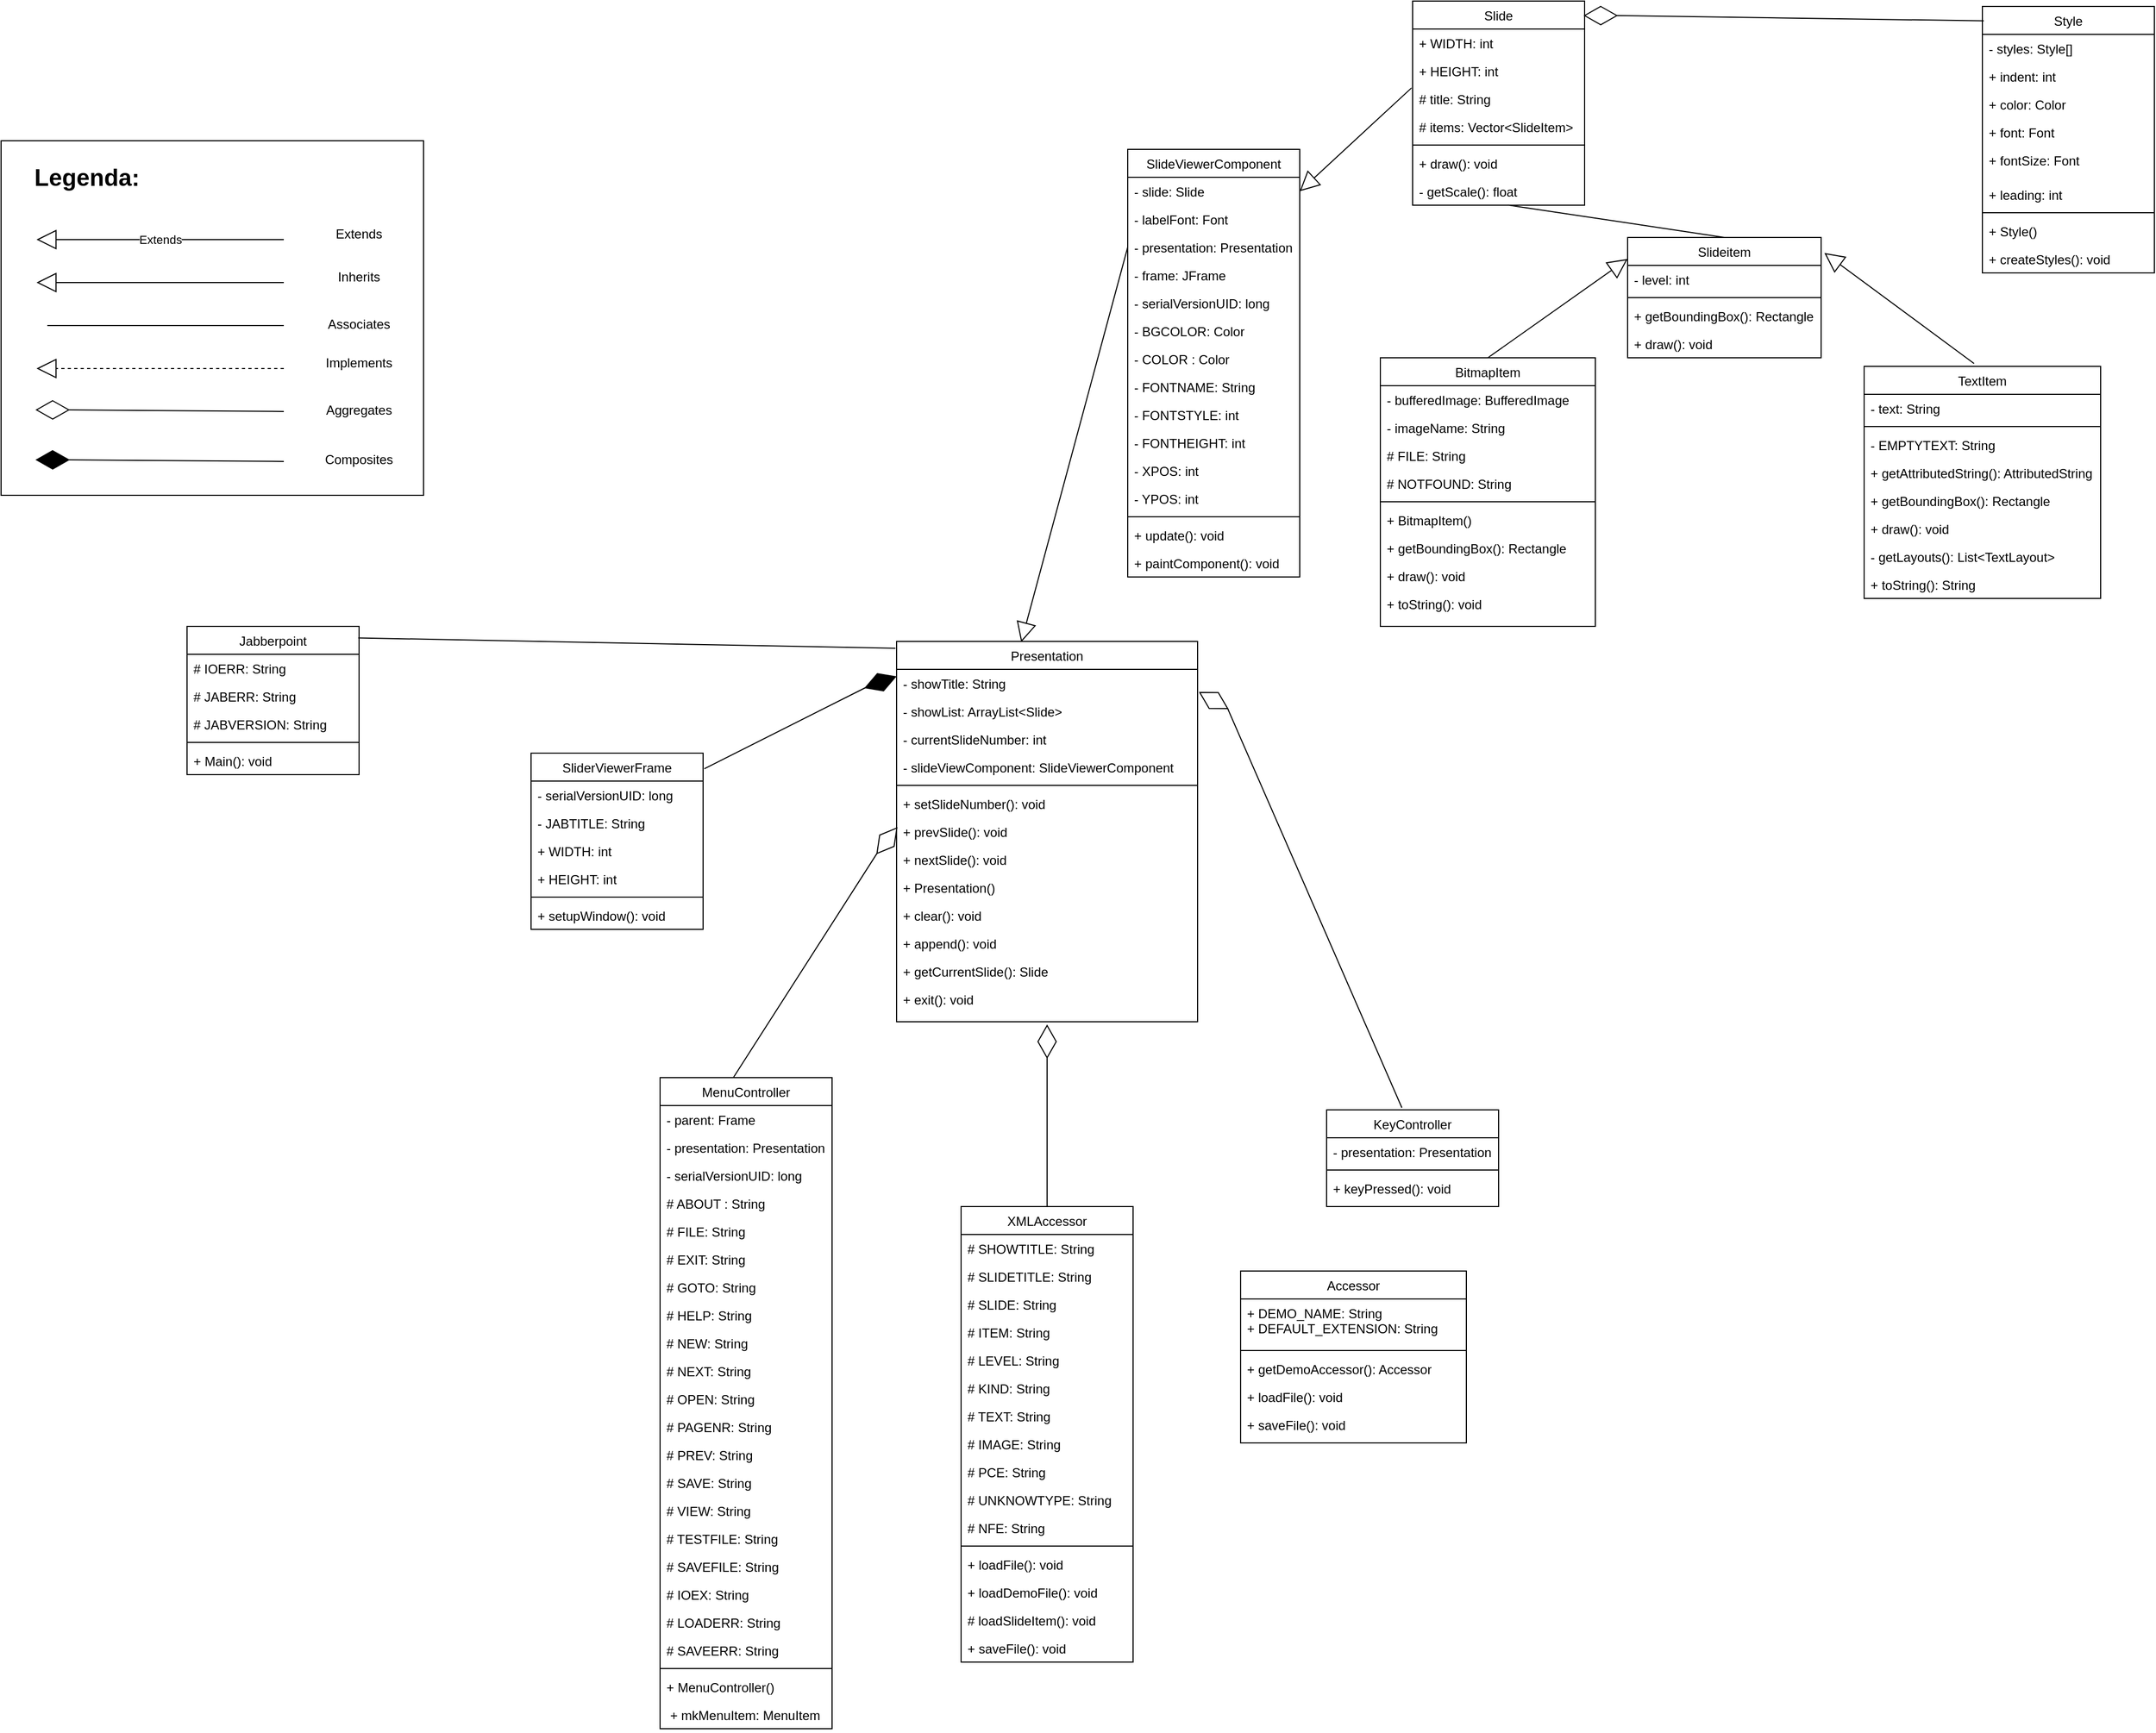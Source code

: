 <mxfile version="20.8.5" type="device"><diagram id="C5RBs43oDa-KdzZeNtuy" name="Page-1"><mxGraphModel dx="3103" dy="2113" grid="1" gridSize="10" guides="1" tooltips="1" connect="1" arrows="1" fold="1" page="1" pageScale="1" pageWidth="827" pageHeight="1169" math="0" shadow="0"><root><mxCell id="WIyWlLk6GJQsqaUBKTNV-0"/><mxCell id="WIyWlLk6GJQsqaUBKTNV-1" parent="WIyWlLk6GJQsqaUBKTNV-0"/><mxCell id="FnVZwy4lAgp5Y5Fxt0V_-116" value="" style="rounded=0;whiteSpace=wrap;html=1;fontSize=22;fillColor=none;" parent="WIyWlLk6GJQsqaUBKTNV-1" vertex="1"><mxGeometry x="827" y="410" width="393" height="330" as="geometry"/></mxCell><mxCell id="pKOIOYd7y8SRvB6VKlsX-0" value="Jabberpoint" style="swimlane;fontStyle=0;align=center;verticalAlign=top;childLayout=stackLayout;horizontal=1;startSize=26;horizontalStack=0;resizeParent=1;resizeLast=0;collapsible=1;marginBottom=0;rounded=0;shadow=0;strokeWidth=1;" parent="WIyWlLk6GJQsqaUBKTNV-1" vertex="1"><mxGeometry x="1000" y="862" width="160" height="138" as="geometry"><mxRectangle x="550" y="140" width="160" height="26" as="alternateBounds"/></mxGeometry></mxCell><mxCell id="pKOIOYd7y8SRvB6VKlsX-1" value="# IOERR: String" style="text;align=left;verticalAlign=top;spacingLeft=4;spacingRight=4;overflow=hidden;rotatable=0;points=[[0,0.5],[1,0.5]];portConstraint=eastwest;" parent="pKOIOYd7y8SRvB6VKlsX-0" vertex="1"><mxGeometry y="26" width="160" height="26" as="geometry"/></mxCell><mxCell id="pKOIOYd7y8SRvB6VKlsX-86" value="# JABERR: String" style="text;align=left;verticalAlign=top;spacingLeft=4;spacingRight=4;overflow=hidden;rotatable=0;points=[[0,0.5],[1,0.5]];portConstraint=eastwest;" parent="pKOIOYd7y8SRvB6VKlsX-0" vertex="1"><mxGeometry y="52" width="160" height="26" as="geometry"/></mxCell><mxCell id="pKOIOYd7y8SRvB6VKlsX-87" value="# JABVERSION: String" style="text;align=left;verticalAlign=top;spacingLeft=4;spacingRight=4;overflow=hidden;rotatable=0;points=[[0,0.5],[1,0.5]];portConstraint=eastwest;" parent="pKOIOYd7y8SRvB6VKlsX-0" vertex="1"><mxGeometry y="78" width="160" height="26" as="geometry"/></mxCell><mxCell id="pKOIOYd7y8SRvB6VKlsX-6" value="" style="line;html=1;strokeWidth=1;align=left;verticalAlign=middle;spacingTop=-1;spacingLeft=3;spacingRight=3;rotatable=0;labelPosition=right;points=[];portConstraint=eastwest;" parent="pKOIOYd7y8SRvB6VKlsX-0" vertex="1"><mxGeometry y="104" width="160" height="8" as="geometry"/></mxCell><mxCell id="pKOIOYd7y8SRvB6VKlsX-7" value="+ Main(): void" style="text;align=left;verticalAlign=top;spacingLeft=4;spacingRight=4;overflow=hidden;rotatable=0;points=[[0,0.5],[1,0.5]];portConstraint=eastwest;" parent="pKOIOYd7y8SRvB6VKlsX-0" vertex="1"><mxGeometry y="112" width="160" height="26" as="geometry"/></mxCell><mxCell id="pKOIOYd7y8SRvB6VKlsX-17" value="Slide" style="swimlane;fontStyle=0;align=center;verticalAlign=top;childLayout=stackLayout;horizontal=1;startSize=26;horizontalStack=0;resizeParent=1;resizeLast=0;collapsible=1;marginBottom=0;rounded=0;shadow=0;strokeWidth=1;" parent="WIyWlLk6GJQsqaUBKTNV-1" vertex="1"><mxGeometry x="2140" y="280" width="160" height="190" as="geometry"><mxRectangle x="550" y="140" width="160" height="26" as="alternateBounds"/></mxGeometry></mxCell><mxCell id="pKOIOYd7y8SRvB6VKlsX-18" value="+ WIDTH: int" style="text;align=left;verticalAlign=top;spacingLeft=4;spacingRight=4;overflow=hidden;rotatable=0;points=[[0,0.5],[1,0.5]];portConstraint=eastwest;" parent="pKOIOYd7y8SRvB6VKlsX-17" vertex="1"><mxGeometry y="26" width="160" height="26" as="geometry"/></mxCell><mxCell id="FnVZwy4lAgp5Y5Fxt0V_-11" value="+ HEIGHT: int" style="text;align=left;verticalAlign=top;spacingLeft=4;spacingRight=4;overflow=hidden;rotatable=0;points=[[0,0.5],[1,0.5]];portConstraint=eastwest;" parent="pKOIOYd7y8SRvB6VKlsX-17" vertex="1"><mxGeometry y="52" width="160" height="26" as="geometry"/></mxCell><mxCell id="FnVZwy4lAgp5Y5Fxt0V_-12" value="# title: String" style="text;align=left;verticalAlign=top;spacingLeft=4;spacingRight=4;overflow=hidden;rotatable=0;points=[[0,0.5],[1,0.5]];portConstraint=eastwest;" parent="pKOIOYd7y8SRvB6VKlsX-17" vertex="1"><mxGeometry y="78" width="160" height="26" as="geometry"/></mxCell><mxCell id="FnVZwy4lAgp5Y5Fxt0V_-13" value="# items: Vector&lt;SlideItem&gt;" style="text;align=left;verticalAlign=top;spacingLeft=4;spacingRight=4;overflow=hidden;rotatable=0;points=[[0,0.5],[1,0.5]];portConstraint=eastwest;" parent="pKOIOYd7y8SRvB6VKlsX-17" vertex="1"><mxGeometry y="104" width="160" height="26" as="geometry"/></mxCell><mxCell id="pKOIOYd7y8SRvB6VKlsX-19" value="" style="line;html=1;strokeWidth=1;align=left;verticalAlign=middle;spacingTop=-1;spacingLeft=3;spacingRight=3;rotatable=0;labelPosition=right;points=[];portConstraint=eastwest;" parent="pKOIOYd7y8SRvB6VKlsX-17" vertex="1"><mxGeometry y="130" width="160" height="8" as="geometry"/></mxCell><mxCell id="pKOIOYd7y8SRvB6VKlsX-20" value="+ draw(): void" style="text;align=left;verticalAlign=top;spacingLeft=4;spacingRight=4;overflow=hidden;rotatable=0;points=[[0,0.5],[1,0.5]];portConstraint=eastwest;" parent="pKOIOYd7y8SRvB6VKlsX-17" vertex="1"><mxGeometry y="138" width="160" height="26" as="geometry"/></mxCell><mxCell id="FnVZwy4lAgp5Y5Fxt0V_-14" value="- getScale(): float" style="text;align=left;verticalAlign=top;spacingLeft=4;spacingRight=4;overflow=hidden;rotatable=0;points=[[0,0.5],[1,0.5]];portConstraint=eastwest;" parent="pKOIOYd7y8SRvB6VKlsX-17" vertex="1"><mxGeometry y="164" width="160" height="26" as="geometry"/></mxCell><mxCell id="pKOIOYd7y8SRvB6VKlsX-21" value="Slideitem" style="swimlane;fontStyle=0;align=center;verticalAlign=top;childLayout=stackLayout;horizontal=1;startSize=26;horizontalStack=0;resizeParent=1;resizeLast=0;collapsible=1;marginBottom=0;rounded=0;shadow=0;strokeWidth=1;" parent="WIyWlLk6GJQsqaUBKTNV-1" vertex="1"><mxGeometry x="2340" y="500" width="180" height="112" as="geometry"><mxRectangle x="550" y="140" width="160" height="26" as="alternateBounds"/></mxGeometry></mxCell><mxCell id="pKOIOYd7y8SRvB6VKlsX-22" value="- level: int" style="text;align=left;verticalAlign=top;spacingLeft=4;spacingRight=4;overflow=hidden;rotatable=0;points=[[0,0.5],[1,0.5]];portConstraint=eastwest;" parent="pKOIOYd7y8SRvB6VKlsX-21" vertex="1"><mxGeometry y="26" width="180" height="26" as="geometry"/></mxCell><mxCell id="pKOIOYd7y8SRvB6VKlsX-23" value="" style="line;html=1;strokeWidth=1;align=left;verticalAlign=middle;spacingTop=-1;spacingLeft=3;spacingRight=3;rotatable=0;labelPosition=right;points=[];portConstraint=eastwest;" parent="pKOIOYd7y8SRvB6VKlsX-21" vertex="1"><mxGeometry y="52" width="180" height="8" as="geometry"/></mxCell><mxCell id="pKOIOYd7y8SRvB6VKlsX-24" value="+ getBoundingBox(): Rectangle" style="text;align=left;verticalAlign=top;spacingLeft=4;spacingRight=4;overflow=hidden;rotatable=0;points=[[0,0.5],[1,0.5]];portConstraint=eastwest;" parent="pKOIOYd7y8SRvB6VKlsX-21" vertex="1"><mxGeometry y="60" width="180" height="26" as="geometry"/></mxCell><mxCell id="FnVZwy4lAgp5Y5Fxt0V_-16" value="+ draw(): void" style="text;align=left;verticalAlign=top;spacingLeft=4;spacingRight=4;overflow=hidden;rotatable=0;points=[[0,0.5],[1,0.5]];portConstraint=eastwest;" parent="pKOIOYd7y8SRvB6VKlsX-21" vertex="1"><mxGeometry y="86" width="180" height="26" as="geometry"/></mxCell><mxCell id="pKOIOYd7y8SRvB6VKlsX-25" value="Style" style="swimlane;fontStyle=0;align=center;verticalAlign=top;childLayout=stackLayout;horizontal=1;startSize=26;horizontalStack=0;resizeParent=1;resizeLast=0;collapsible=1;marginBottom=0;rounded=0;shadow=0;strokeWidth=1;" parent="WIyWlLk6GJQsqaUBKTNV-1" vertex="1"><mxGeometry x="2670" y="285" width="160" height="248" as="geometry"><mxRectangle x="550" y="140" width="160" height="26" as="alternateBounds"/></mxGeometry></mxCell><mxCell id="FnVZwy4lAgp5Y5Fxt0V_-37" value="- styles: Style[]" style="text;align=left;verticalAlign=top;spacingLeft=4;spacingRight=4;overflow=hidden;rotatable=0;points=[[0,0.5],[1,0.5]];portConstraint=eastwest;" parent="pKOIOYd7y8SRvB6VKlsX-25" vertex="1"><mxGeometry y="26" width="160" height="26" as="geometry"/></mxCell><mxCell id="pKOIOYd7y8SRvB6VKlsX-26" value="+ indent: int" style="text;align=left;verticalAlign=top;spacingLeft=4;spacingRight=4;overflow=hidden;rotatable=0;points=[[0,0.5],[1,0.5]];portConstraint=eastwest;" parent="pKOIOYd7y8SRvB6VKlsX-25" vertex="1"><mxGeometry y="52" width="160" height="26" as="geometry"/></mxCell><mxCell id="FnVZwy4lAgp5Y5Fxt0V_-38" value="+ color: Color" style="text;align=left;verticalAlign=top;spacingLeft=4;spacingRight=4;overflow=hidden;rotatable=0;points=[[0,0.5],[1,0.5]];portConstraint=eastwest;" parent="pKOIOYd7y8SRvB6VKlsX-25" vertex="1"><mxGeometry y="78" width="160" height="26" as="geometry"/></mxCell><mxCell id="FnVZwy4lAgp5Y5Fxt0V_-39" value="+ font: Font" style="text;align=left;verticalAlign=top;spacingLeft=4;spacingRight=4;overflow=hidden;rotatable=0;points=[[0,0.5],[1,0.5]];portConstraint=eastwest;" parent="pKOIOYd7y8SRvB6VKlsX-25" vertex="1"><mxGeometry y="104" width="160" height="26" as="geometry"/></mxCell><mxCell id="FnVZwy4lAgp5Y5Fxt0V_-40" value="+ fontSize: Font" style="text;align=left;verticalAlign=top;spacingLeft=4;spacingRight=4;overflow=hidden;rotatable=0;points=[[0,0.5],[1,0.5]];portConstraint=eastwest;" parent="pKOIOYd7y8SRvB6VKlsX-25" vertex="1"><mxGeometry y="130" width="160" height="32" as="geometry"/></mxCell><mxCell id="FnVZwy4lAgp5Y5Fxt0V_-41" value="+ leading: int" style="text;align=left;verticalAlign=top;spacingLeft=4;spacingRight=4;overflow=hidden;rotatable=0;points=[[0,0.5],[1,0.5]];portConstraint=eastwest;" parent="pKOIOYd7y8SRvB6VKlsX-25" vertex="1"><mxGeometry y="162" width="160" height="26" as="geometry"/></mxCell><mxCell id="pKOIOYd7y8SRvB6VKlsX-27" value="" style="line;html=1;strokeWidth=1;align=left;verticalAlign=middle;spacingTop=-1;spacingLeft=3;spacingRight=3;rotatable=0;labelPosition=right;points=[];portConstraint=eastwest;" parent="pKOIOYd7y8SRvB6VKlsX-25" vertex="1"><mxGeometry y="188" width="160" height="8" as="geometry"/></mxCell><mxCell id="FnVZwy4lAgp5Y5Fxt0V_-43" value="+ Style()" style="text;align=left;verticalAlign=top;spacingLeft=4;spacingRight=4;overflow=hidden;rotatable=0;points=[[0,0.5],[1,0.5]];portConstraint=eastwest;" parent="pKOIOYd7y8SRvB6VKlsX-25" vertex="1"><mxGeometry y="196" width="160" height="26" as="geometry"/></mxCell><mxCell id="FnVZwy4lAgp5Y5Fxt0V_-42" value="+ createStyles(): void" style="text;align=left;verticalAlign=top;spacingLeft=4;spacingRight=4;overflow=hidden;rotatable=0;points=[[0,0.5],[1,0.5]];portConstraint=eastwest;" parent="pKOIOYd7y8SRvB6VKlsX-25" vertex="1"><mxGeometry y="222" width="160" height="26" as="geometry"/></mxCell><mxCell id="pKOIOYd7y8SRvB6VKlsX-29" value="TextItem" style="swimlane;fontStyle=0;align=center;verticalAlign=top;childLayout=stackLayout;horizontal=1;startSize=26;horizontalStack=0;resizeParent=1;resizeLast=0;collapsible=1;marginBottom=0;rounded=0;shadow=0;strokeWidth=1;" parent="WIyWlLk6GJQsqaUBKTNV-1" vertex="1"><mxGeometry x="2560" y="620" width="220" height="216" as="geometry"><mxRectangle x="550" y="140" width="160" height="26" as="alternateBounds"/></mxGeometry></mxCell><mxCell id="pKOIOYd7y8SRvB6VKlsX-30" value="- text: String" style="text;align=left;verticalAlign=top;spacingLeft=4;spacingRight=4;overflow=hidden;rotatable=0;points=[[0,0.5],[1,0.5]];portConstraint=eastwest;" parent="pKOIOYd7y8SRvB6VKlsX-29" vertex="1"><mxGeometry y="26" width="220" height="26" as="geometry"/></mxCell><mxCell id="pKOIOYd7y8SRvB6VKlsX-31" value="" style="line;html=1;strokeWidth=1;align=left;verticalAlign=middle;spacingTop=-1;spacingLeft=3;spacingRight=3;rotatable=0;labelPosition=right;points=[];portConstraint=eastwest;" parent="pKOIOYd7y8SRvB6VKlsX-29" vertex="1"><mxGeometry y="52" width="220" height="8" as="geometry"/></mxCell><mxCell id="pKOIOYd7y8SRvB6VKlsX-32" value="- EMPTYTEXT: String" style="text;align=left;verticalAlign=top;spacingLeft=4;spacingRight=4;overflow=hidden;rotatable=0;points=[[0,0.5],[1,0.5]];portConstraint=eastwest;" parent="pKOIOYd7y8SRvB6VKlsX-29" vertex="1"><mxGeometry y="60" width="220" height="26" as="geometry"/></mxCell><mxCell id="FnVZwy4lAgp5Y5Fxt0V_-45" value="+ getAttributedString(): AttributedString" style="text;align=left;verticalAlign=top;spacingLeft=4;spacingRight=4;overflow=hidden;rotatable=0;points=[[0,0.5],[1,0.5]];portConstraint=eastwest;" parent="pKOIOYd7y8SRvB6VKlsX-29" vertex="1"><mxGeometry y="86" width="220" height="26" as="geometry"/></mxCell><mxCell id="FnVZwy4lAgp5Y5Fxt0V_-46" value="+ getBoundingBox(): Rectangle" style="text;align=left;verticalAlign=top;spacingLeft=4;spacingRight=4;overflow=hidden;rotatable=0;points=[[0,0.5],[1,0.5]];portConstraint=eastwest;" parent="pKOIOYd7y8SRvB6VKlsX-29" vertex="1"><mxGeometry y="112" width="220" height="26" as="geometry"/></mxCell><mxCell id="FnVZwy4lAgp5Y5Fxt0V_-47" value="+ draw(): void" style="text;align=left;verticalAlign=top;spacingLeft=4;spacingRight=4;overflow=hidden;rotatable=0;points=[[0,0.5],[1,0.5]];portConstraint=eastwest;" parent="pKOIOYd7y8SRvB6VKlsX-29" vertex="1"><mxGeometry y="138" width="220" height="26" as="geometry"/></mxCell><mxCell id="FnVZwy4lAgp5Y5Fxt0V_-49" value="- getLayouts(): List&lt;TextLayout&gt;" style="text;align=left;verticalAlign=top;spacingLeft=4;spacingRight=4;overflow=hidden;rotatable=0;points=[[0,0.5],[1,0.5]];portConstraint=eastwest;" parent="pKOIOYd7y8SRvB6VKlsX-29" vertex="1"><mxGeometry y="164" width="220" height="26" as="geometry"/></mxCell><mxCell id="FnVZwy4lAgp5Y5Fxt0V_-50" value="+ toString(): String" style="text;align=left;verticalAlign=top;spacingLeft=4;spacingRight=4;overflow=hidden;rotatable=0;points=[[0,0.5],[1,0.5]];portConstraint=eastwest;" parent="pKOIOYd7y8SRvB6VKlsX-29" vertex="1"><mxGeometry y="190" width="220" height="26" as="geometry"/></mxCell><mxCell id="pKOIOYd7y8SRvB6VKlsX-33" value="BitmapItem" style="swimlane;fontStyle=0;align=center;verticalAlign=top;childLayout=stackLayout;horizontal=1;startSize=26;horizontalStack=0;resizeParent=1;resizeLast=0;collapsible=1;marginBottom=0;rounded=0;shadow=0;strokeWidth=1;" parent="WIyWlLk6GJQsqaUBKTNV-1" vertex="1"><mxGeometry x="2110" y="612" width="200" height="250" as="geometry"><mxRectangle x="550" y="140" width="160" height="26" as="alternateBounds"/></mxGeometry></mxCell><mxCell id="pKOIOYd7y8SRvB6VKlsX-34" value="- bufferedImage: BufferedImage" style="text;align=left;verticalAlign=top;spacingLeft=4;spacingRight=4;overflow=hidden;rotatable=0;points=[[0,0.5],[1,0.5]];portConstraint=eastwest;" parent="pKOIOYd7y8SRvB6VKlsX-33" vertex="1"><mxGeometry y="26" width="200" height="26" as="geometry"/></mxCell><mxCell id="pKOIOYd7y8SRvB6VKlsX-78" value="- imageName: String" style="text;align=left;verticalAlign=top;spacingLeft=4;spacingRight=4;overflow=hidden;rotatable=0;points=[[0,0.5],[1,0.5]];portConstraint=eastwest;" parent="pKOIOYd7y8SRvB6VKlsX-33" vertex="1"><mxGeometry y="52" width="200" height="26" as="geometry"/></mxCell><mxCell id="pKOIOYd7y8SRvB6VKlsX-80" value="# FILE: String" style="text;align=left;verticalAlign=top;spacingLeft=4;spacingRight=4;overflow=hidden;rotatable=0;points=[[0,0.5],[1,0.5]];portConstraint=eastwest;" parent="pKOIOYd7y8SRvB6VKlsX-33" vertex="1"><mxGeometry y="78" width="200" height="26" as="geometry"/></mxCell><mxCell id="pKOIOYd7y8SRvB6VKlsX-81" value="# NOTFOUND: String" style="text;align=left;verticalAlign=top;spacingLeft=4;spacingRight=4;overflow=hidden;rotatable=0;points=[[0,0.5],[1,0.5]];portConstraint=eastwest;" parent="pKOIOYd7y8SRvB6VKlsX-33" vertex="1"><mxGeometry y="104" width="200" height="26" as="geometry"/></mxCell><mxCell id="pKOIOYd7y8SRvB6VKlsX-35" value="" style="line;html=1;strokeWidth=1;align=left;verticalAlign=middle;spacingTop=-1;spacingLeft=3;spacingRight=3;rotatable=0;labelPosition=right;points=[];portConstraint=eastwest;" parent="pKOIOYd7y8SRvB6VKlsX-33" vertex="1"><mxGeometry y="130" width="200" height="8" as="geometry"/></mxCell><mxCell id="pKOIOYd7y8SRvB6VKlsX-79" value="+ BitmapItem()" style="text;align=left;verticalAlign=top;spacingLeft=4;spacingRight=4;overflow=hidden;rotatable=0;points=[[0,0.5],[1,0.5]];portConstraint=eastwest;" parent="pKOIOYd7y8SRvB6VKlsX-33" vertex="1"><mxGeometry y="138" width="200" height="26" as="geometry"/></mxCell><mxCell id="pKOIOYd7y8SRvB6VKlsX-82" value="+ getBoundingBox(): Rectangle" style="text;align=left;verticalAlign=top;spacingLeft=4;spacingRight=4;overflow=hidden;rotatable=0;points=[[0,0.5],[1,0.5]];portConstraint=eastwest;" parent="pKOIOYd7y8SRvB6VKlsX-33" vertex="1"><mxGeometry y="164" width="200" height="26" as="geometry"/></mxCell><mxCell id="pKOIOYd7y8SRvB6VKlsX-83" value="+ draw(): void" style="text;align=left;verticalAlign=top;spacingLeft=4;spacingRight=4;overflow=hidden;rotatable=0;points=[[0,0.5],[1,0.5]];portConstraint=eastwest;" parent="pKOIOYd7y8SRvB6VKlsX-33" vertex="1"><mxGeometry y="190" width="200" height="26" as="geometry"/></mxCell><mxCell id="pKOIOYd7y8SRvB6VKlsX-84" value="+ toString(): void" style="text;align=left;verticalAlign=top;spacingLeft=4;spacingRight=4;overflow=hidden;rotatable=0;points=[[0,0.5],[1,0.5]];portConstraint=eastwest;" parent="pKOIOYd7y8SRvB6VKlsX-33" vertex="1"><mxGeometry y="216" width="200" height="26" as="geometry"/></mxCell><mxCell id="pKOIOYd7y8SRvB6VKlsX-38" value="Accessor" style="swimlane;fontStyle=0;align=center;verticalAlign=top;childLayout=stackLayout;horizontal=1;startSize=26;horizontalStack=0;resizeParent=1;resizeLast=0;collapsible=1;marginBottom=0;rounded=0;shadow=0;strokeWidth=1;" parent="WIyWlLk6GJQsqaUBKTNV-1" vertex="1"><mxGeometry x="1980" y="1462" width="210" height="160" as="geometry"><mxRectangle x="550" y="140" width="160" height="26" as="alternateBounds"/></mxGeometry></mxCell><mxCell id="pKOIOYd7y8SRvB6VKlsX-39" value="+ DEMO_NAME: String&#10;+ DEFAULT_EXTENSION: String" style="text;align=left;verticalAlign=top;spacingLeft=4;spacingRight=4;overflow=hidden;rotatable=0;points=[[0,0.5],[1,0.5]];portConstraint=eastwest;" parent="pKOIOYd7y8SRvB6VKlsX-38" vertex="1"><mxGeometry y="26" width="210" height="44" as="geometry"/></mxCell><mxCell id="pKOIOYd7y8SRvB6VKlsX-40" value="" style="line;html=1;strokeWidth=1;align=left;verticalAlign=middle;spacingTop=-1;spacingLeft=3;spacingRight=3;rotatable=0;labelPosition=right;points=[];portConstraint=eastwest;" parent="pKOIOYd7y8SRvB6VKlsX-38" vertex="1"><mxGeometry y="70" width="210" height="8" as="geometry"/></mxCell><mxCell id="pKOIOYd7y8SRvB6VKlsX-41" value="+ getDemoAccessor(): Accessor" style="text;align=left;verticalAlign=top;spacingLeft=4;spacingRight=4;overflow=hidden;rotatable=0;points=[[0,0.5],[1,0.5]];portConstraint=eastwest;" parent="pKOIOYd7y8SRvB6VKlsX-38" vertex="1"><mxGeometry y="78" width="210" height="26" as="geometry"/></mxCell><mxCell id="pKOIOYd7y8SRvB6VKlsX-75" value="+ loadFile(): void" style="text;align=left;verticalAlign=top;spacingLeft=4;spacingRight=4;overflow=hidden;rotatable=0;points=[[0,0.5],[1,0.5]];portConstraint=eastwest;" parent="pKOIOYd7y8SRvB6VKlsX-38" vertex="1"><mxGeometry y="104" width="210" height="26" as="geometry"/></mxCell><mxCell id="pKOIOYd7y8SRvB6VKlsX-76" value="+ saveFile(): void" style="text;align=left;verticalAlign=top;spacingLeft=4;spacingRight=4;overflow=hidden;rotatable=0;points=[[0,0.5],[1,0.5]];portConstraint=eastwest;" parent="pKOIOYd7y8SRvB6VKlsX-38" vertex="1"><mxGeometry y="130" width="210" height="26" as="geometry"/></mxCell><mxCell id="pKOIOYd7y8SRvB6VKlsX-42" value="Presentation" style="swimlane;fontStyle=0;align=center;verticalAlign=top;childLayout=stackLayout;horizontal=1;startSize=26;horizontalStack=0;resizeParent=1;resizeLast=0;collapsible=1;marginBottom=0;rounded=0;shadow=0;strokeWidth=1;" parent="WIyWlLk6GJQsqaUBKTNV-1" vertex="1"><mxGeometry x="1660" y="876" width="280" height="354" as="geometry"><mxRectangle x="550" y="140" width="160" height="26" as="alternateBounds"/></mxGeometry></mxCell><mxCell id="pKOIOYd7y8SRvB6VKlsX-43" value="- showTitle: String" style="text;align=left;verticalAlign=top;spacingLeft=4;spacingRight=4;overflow=hidden;rotatable=0;points=[[0,0.5],[1,0.5]];portConstraint=eastwest;" parent="pKOIOYd7y8SRvB6VKlsX-42" vertex="1"><mxGeometry y="26" width="280" height="26" as="geometry"/></mxCell><mxCell id="pKOIOYd7y8SRvB6VKlsX-114" value="- showList: ArrayList&lt;Slide&gt;" style="text;align=left;verticalAlign=top;spacingLeft=4;spacingRight=4;overflow=hidden;rotatable=0;points=[[0,0.5],[1,0.5]];portConstraint=eastwest;" parent="pKOIOYd7y8SRvB6VKlsX-42" vertex="1"><mxGeometry y="52" width="280" height="26" as="geometry"/></mxCell><mxCell id="pKOIOYd7y8SRvB6VKlsX-115" value="- currentSlideNumber: int" style="text;align=left;verticalAlign=top;spacingLeft=4;spacingRight=4;overflow=hidden;rotatable=0;points=[[0,0.5],[1,0.5]];portConstraint=eastwest;" parent="pKOIOYd7y8SRvB6VKlsX-42" vertex="1"><mxGeometry y="78" width="280" height="26" as="geometry"/></mxCell><mxCell id="pKOIOYd7y8SRvB6VKlsX-116" value="- slideViewComponent: SlideViewerComponent" style="text;align=left;verticalAlign=top;spacingLeft=4;spacingRight=4;overflow=hidden;rotatable=0;points=[[0,0.5],[1,0.5]];portConstraint=eastwest;" parent="pKOIOYd7y8SRvB6VKlsX-42" vertex="1"><mxGeometry y="104" width="280" height="26" as="geometry"/></mxCell><mxCell id="pKOIOYd7y8SRvB6VKlsX-44" value="" style="line;html=1;strokeWidth=1;align=left;verticalAlign=middle;spacingTop=-1;spacingLeft=3;spacingRight=3;rotatable=0;labelPosition=right;points=[];portConstraint=eastwest;" parent="pKOIOYd7y8SRvB6VKlsX-42" vertex="1"><mxGeometry y="130" width="280" height="8" as="geometry"/></mxCell><mxCell id="FnVZwy4lAgp5Y5Fxt0V_-3" value="+ setSlideNumber(): void" style="text;align=left;verticalAlign=top;spacingLeft=4;spacingRight=4;overflow=hidden;rotatable=0;points=[[0,0.5],[1,0.5]];portConstraint=eastwest;" parent="pKOIOYd7y8SRvB6VKlsX-42" vertex="1"><mxGeometry y="138" width="280" height="26" as="geometry"/></mxCell><mxCell id="FnVZwy4lAgp5Y5Fxt0V_-4" value="+ prevSlide(): void" style="text;align=left;verticalAlign=top;spacingLeft=4;spacingRight=4;overflow=hidden;rotatable=0;points=[[0,0.5],[1,0.5]];portConstraint=eastwest;" parent="pKOIOYd7y8SRvB6VKlsX-42" vertex="1"><mxGeometry y="164" width="280" height="26" as="geometry"/></mxCell><mxCell id="FnVZwy4lAgp5Y5Fxt0V_-5" value="+ nextSlide(): void" style="text;align=left;verticalAlign=top;spacingLeft=4;spacingRight=4;overflow=hidden;rotatable=0;points=[[0,0.5],[1,0.5]];portConstraint=eastwest;" parent="pKOIOYd7y8SRvB6VKlsX-42" vertex="1"><mxGeometry y="190" width="280" height="26" as="geometry"/></mxCell><mxCell id="FnVZwy4lAgp5Y5Fxt0V_-6" value="+ Presentation()" style="text;align=left;verticalAlign=top;spacingLeft=4;spacingRight=4;overflow=hidden;rotatable=0;points=[[0,0.5],[1,0.5]];portConstraint=eastwest;" parent="pKOIOYd7y8SRvB6VKlsX-42" vertex="1"><mxGeometry y="216" width="280" height="26" as="geometry"/></mxCell><mxCell id="FnVZwy4lAgp5Y5Fxt0V_-7" value="+ clear(): void" style="text;align=left;verticalAlign=top;spacingLeft=4;spacingRight=4;overflow=hidden;rotatable=0;points=[[0,0.5],[1,0.5]];portConstraint=eastwest;" parent="pKOIOYd7y8SRvB6VKlsX-42" vertex="1"><mxGeometry y="242" width="280" height="26" as="geometry"/></mxCell><mxCell id="FnVZwy4lAgp5Y5Fxt0V_-8" value="+ append(): void" style="text;align=left;verticalAlign=top;spacingLeft=4;spacingRight=4;overflow=hidden;rotatable=0;points=[[0,0.5],[1,0.5]];portConstraint=eastwest;" parent="pKOIOYd7y8SRvB6VKlsX-42" vertex="1"><mxGeometry y="268" width="280" height="26" as="geometry"/></mxCell><mxCell id="FnVZwy4lAgp5Y5Fxt0V_-9" value="+ getCurrentSlide(): Slide" style="text;align=left;verticalAlign=top;spacingLeft=4;spacingRight=4;overflow=hidden;rotatable=0;points=[[0,0.5],[1,0.5]];portConstraint=eastwest;" parent="pKOIOYd7y8SRvB6VKlsX-42" vertex="1"><mxGeometry y="294" width="280" height="26" as="geometry"/></mxCell><mxCell id="FnVZwy4lAgp5Y5Fxt0V_-10" value="+ exit(): void" style="text;align=left;verticalAlign=top;spacingLeft=4;spacingRight=4;overflow=hidden;rotatable=0;points=[[0,0.5],[1,0.5]];portConstraint=eastwest;" parent="pKOIOYd7y8SRvB6VKlsX-42" vertex="1"><mxGeometry y="320" width="280" height="26" as="geometry"/></mxCell><mxCell id="pKOIOYd7y8SRvB6VKlsX-46" value="SlideViewerComponent" style="swimlane;fontStyle=0;align=center;verticalAlign=top;childLayout=stackLayout;horizontal=1;startSize=26;horizontalStack=0;resizeParent=1;resizeLast=0;collapsible=1;marginBottom=0;rounded=0;shadow=0;strokeWidth=1;" parent="WIyWlLk6GJQsqaUBKTNV-1" vertex="1"><mxGeometry x="1875" y="418" width="160" height="398" as="geometry"><mxRectangle x="550" y="140" width="160" height="26" as="alternateBounds"/></mxGeometry></mxCell><mxCell id="pKOIOYd7y8SRvB6VKlsX-47" value="- slide: Slide" style="text;align=left;verticalAlign=top;spacingLeft=4;spacingRight=4;overflow=hidden;rotatable=0;points=[[0,0.5],[1,0.5]];portConstraint=eastwest;" parent="pKOIOYd7y8SRvB6VKlsX-46" vertex="1"><mxGeometry y="26" width="160" height="26" as="geometry"/></mxCell><mxCell id="FnVZwy4lAgp5Y5Fxt0V_-17" value="- labelFont: Font" style="text;align=left;verticalAlign=top;spacingLeft=4;spacingRight=4;overflow=hidden;rotatable=0;points=[[0,0.5],[1,0.5]];portConstraint=eastwest;" parent="pKOIOYd7y8SRvB6VKlsX-46" vertex="1"><mxGeometry y="52" width="160" height="26" as="geometry"/></mxCell><mxCell id="FnVZwy4lAgp5Y5Fxt0V_-23" value="- presentation: Presentation" style="text;align=left;verticalAlign=top;spacingLeft=4;spacingRight=4;overflow=hidden;rotatable=0;points=[[0,0.5],[1,0.5]];portConstraint=eastwest;" parent="pKOIOYd7y8SRvB6VKlsX-46" vertex="1"><mxGeometry y="78" width="160" height="26" as="geometry"/></mxCell><mxCell id="FnVZwy4lAgp5Y5Fxt0V_-24" value="- frame: JFrame" style="text;align=left;verticalAlign=top;spacingLeft=4;spacingRight=4;overflow=hidden;rotatable=0;points=[[0,0.5],[1,0.5]];portConstraint=eastwest;" parent="pKOIOYd7y8SRvB6VKlsX-46" vertex="1"><mxGeometry y="104" width="160" height="26" as="geometry"/></mxCell><mxCell id="FnVZwy4lAgp5Y5Fxt0V_-25" value="- serialVersionUID: long" style="text;align=left;verticalAlign=top;spacingLeft=4;spacingRight=4;overflow=hidden;rotatable=0;points=[[0,0.5],[1,0.5]];portConstraint=eastwest;" parent="pKOIOYd7y8SRvB6VKlsX-46" vertex="1"><mxGeometry y="130" width="160" height="26" as="geometry"/></mxCell><mxCell id="FnVZwy4lAgp5Y5Fxt0V_-26" value="- BGCOLOR: Color" style="text;align=left;verticalAlign=top;spacingLeft=4;spacingRight=4;overflow=hidden;rotatable=0;points=[[0,0.5],[1,0.5]];portConstraint=eastwest;" parent="pKOIOYd7y8SRvB6VKlsX-46" vertex="1"><mxGeometry y="156" width="160" height="26" as="geometry"/></mxCell><mxCell id="FnVZwy4lAgp5Y5Fxt0V_-27" value="- COLOR : Color" style="text;align=left;verticalAlign=top;spacingLeft=4;spacingRight=4;overflow=hidden;rotatable=0;points=[[0,0.5],[1,0.5]];portConstraint=eastwest;" parent="pKOIOYd7y8SRvB6VKlsX-46" vertex="1"><mxGeometry y="182" width="160" height="26" as="geometry"/></mxCell><mxCell id="FnVZwy4lAgp5Y5Fxt0V_-28" value="- FONTNAME: String" style="text;align=left;verticalAlign=top;spacingLeft=4;spacingRight=4;overflow=hidden;rotatable=0;points=[[0,0.5],[1,0.5]];portConstraint=eastwest;" parent="pKOIOYd7y8SRvB6VKlsX-46" vertex="1"><mxGeometry y="208" width="160" height="26" as="geometry"/></mxCell><mxCell id="FnVZwy4lAgp5Y5Fxt0V_-29" value="- FONTSTYLE: int" style="text;align=left;verticalAlign=top;spacingLeft=4;spacingRight=4;overflow=hidden;rotatable=0;points=[[0,0.5],[1,0.5]];portConstraint=eastwest;" parent="pKOIOYd7y8SRvB6VKlsX-46" vertex="1"><mxGeometry y="234" width="160" height="26" as="geometry"/></mxCell><mxCell id="FnVZwy4lAgp5Y5Fxt0V_-30" value="- FONTHEIGHT: int" style="text;align=left;verticalAlign=top;spacingLeft=4;spacingRight=4;overflow=hidden;rotatable=0;points=[[0,0.5],[1,0.5]];portConstraint=eastwest;" parent="pKOIOYd7y8SRvB6VKlsX-46" vertex="1"><mxGeometry y="260" width="160" height="26" as="geometry"/></mxCell><mxCell id="FnVZwy4lAgp5Y5Fxt0V_-31" value="- XPOS: int" style="text;align=left;verticalAlign=top;spacingLeft=4;spacingRight=4;overflow=hidden;rotatable=0;points=[[0,0.5],[1,0.5]];portConstraint=eastwest;" parent="pKOIOYd7y8SRvB6VKlsX-46" vertex="1"><mxGeometry y="286" width="160" height="26" as="geometry"/></mxCell><mxCell id="FnVZwy4lAgp5Y5Fxt0V_-32" value="- YPOS: int" style="text;align=left;verticalAlign=top;spacingLeft=4;spacingRight=4;overflow=hidden;rotatable=0;points=[[0,0.5],[1,0.5]];portConstraint=eastwest;" parent="pKOIOYd7y8SRvB6VKlsX-46" vertex="1"><mxGeometry y="312" width="160" height="26" as="geometry"/></mxCell><mxCell id="pKOIOYd7y8SRvB6VKlsX-48" value="" style="line;html=1;strokeWidth=1;align=left;verticalAlign=middle;spacingTop=-1;spacingLeft=3;spacingRight=3;rotatable=0;labelPosition=right;points=[];portConstraint=eastwest;" parent="pKOIOYd7y8SRvB6VKlsX-46" vertex="1"><mxGeometry y="338" width="160" height="8" as="geometry"/></mxCell><mxCell id="pKOIOYd7y8SRvB6VKlsX-49" value="+ update(): void" style="text;align=left;verticalAlign=top;spacingLeft=4;spacingRight=4;overflow=hidden;rotatable=0;points=[[0,0.5],[1,0.5]];portConstraint=eastwest;" parent="pKOIOYd7y8SRvB6VKlsX-46" vertex="1"><mxGeometry y="346" width="160" height="26" as="geometry"/></mxCell><mxCell id="FnVZwy4lAgp5Y5Fxt0V_-33" value="+ paintComponent(): void" style="text;align=left;verticalAlign=top;spacingLeft=4;spacingRight=4;overflow=hidden;rotatable=0;points=[[0,0.5],[1,0.5]];portConstraint=eastwest;" parent="pKOIOYd7y8SRvB6VKlsX-46" vertex="1"><mxGeometry y="372" width="160" height="26" as="geometry"/></mxCell><mxCell id="pKOIOYd7y8SRvB6VKlsX-50" value="SliderViewerFrame" style="swimlane;fontStyle=0;align=center;verticalAlign=top;childLayout=stackLayout;horizontal=1;startSize=26;horizontalStack=0;resizeParent=1;resizeLast=0;collapsible=1;marginBottom=0;rounded=0;shadow=0;strokeWidth=1;" parent="WIyWlLk6GJQsqaUBKTNV-1" vertex="1"><mxGeometry x="1320" y="980" width="160" height="164" as="geometry"><mxRectangle x="550" y="140" width="160" height="26" as="alternateBounds"/></mxGeometry></mxCell><mxCell id="FnVZwy4lAgp5Y5Fxt0V_-34" value="- serialVersionUID: long" style="text;align=left;verticalAlign=top;spacingLeft=4;spacingRight=4;overflow=hidden;rotatable=0;points=[[0,0.5],[1,0.5]];portConstraint=eastwest;" parent="pKOIOYd7y8SRvB6VKlsX-50" vertex="1"><mxGeometry y="26" width="160" height="26" as="geometry"/></mxCell><mxCell id="pKOIOYd7y8SRvB6VKlsX-51" value="- JABTITLE: String" style="text;align=left;verticalAlign=top;spacingLeft=4;spacingRight=4;overflow=hidden;rotatable=0;points=[[0,0.5],[1,0.5]];portConstraint=eastwest;" parent="pKOIOYd7y8SRvB6VKlsX-50" vertex="1"><mxGeometry y="52" width="160" height="26" as="geometry"/></mxCell><mxCell id="FnVZwy4lAgp5Y5Fxt0V_-35" value="+ WIDTH: int" style="text;align=left;verticalAlign=top;spacingLeft=4;spacingRight=4;overflow=hidden;rotatable=0;points=[[0,0.5],[1,0.5]];portConstraint=eastwest;" parent="pKOIOYd7y8SRvB6VKlsX-50" vertex="1"><mxGeometry y="78" width="160" height="26" as="geometry"/></mxCell><mxCell id="FnVZwy4lAgp5Y5Fxt0V_-36" value="+ HEIGHT: int" style="text;align=left;verticalAlign=top;spacingLeft=4;spacingRight=4;overflow=hidden;rotatable=0;points=[[0,0.5],[1,0.5]];portConstraint=eastwest;" parent="pKOIOYd7y8SRvB6VKlsX-50" vertex="1"><mxGeometry y="104" width="160" height="26" as="geometry"/></mxCell><mxCell id="pKOIOYd7y8SRvB6VKlsX-52" value="" style="line;html=1;strokeWidth=1;align=left;verticalAlign=middle;spacingTop=-1;spacingLeft=3;spacingRight=3;rotatable=0;labelPosition=right;points=[];portConstraint=eastwest;" parent="pKOIOYd7y8SRvB6VKlsX-50" vertex="1"><mxGeometry y="130" width="160" height="8" as="geometry"/></mxCell><mxCell id="pKOIOYd7y8SRvB6VKlsX-53" value="+ setupWindow(): void" style="text;align=left;verticalAlign=top;spacingLeft=4;spacingRight=4;overflow=hidden;rotatable=0;points=[[0,0.5],[1,0.5]];portConstraint=eastwest;" parent="pKOIOYd7y8SRvB6VKlsX-50" vertex="1"><mxGeometry y="138" width="160" height="26" as="geometry"/></mxCell><mxCell id="pKOIOYd7y8SRvB6VKlsX-54" value="XMLAccessor" style="swimlane;fontStyle=0;align=center;verticalAlign=top;childLayout=stackLayout;horizontal=1;startSize=26;horizontalStack=0;resizeParent=1;resizeLast=0;collapsible=1;marginBottom=0;rounded=0;shadow=0;strokeWidth=1;" parent="WIyWlLk6GJQsqaUBKTNV-1" vertex="1"><mxGeometry x="1720" y="1402" width="160" height="424" as="geometry"><mxRectangle x="550" y="140" width="160" height="26" as="alternateBounds"/></mxGeometry></mxCell><mxCell id="pKOIOYd7y8SRvB6VKlsX-55" value="# SHOWTITLE: String" style="text;align=left;verticalAlign=top;spacingLeft=4;spacingRight=4;overflow=hidden;rotatable=0;points=[[0,0.5],[1,0.5]];portConstraint=eastwest;" parent="pKOIOYd7y8SRvB6VKlsX-54" vertex="1"><mxGeometry y="26" width="160" height="26" as="geometry"/></mxCell><mxCell id="FnVZwy4lAgp5Y5Fxt0V_-51" value="# SLIDETITLE: String" style="text;align=left;verticalAlign=top;spacingLeft=4;spacingRight=4;overflow=hidden;rotatable=0;points=[[0,0.5],[1,0.5]];portConstraint=eastwest;" parent="pKOIOYd7y8SRvB6VKlsX-54" vertex="1"><mxGeometry y="52" width="160" height="26" as="geometry"/></mxCell><mxCell id="FnVZwy4lAgp5Y5Fxt0V_-52" value="# SLIDE: String" style="text;align=left;verticalAlign=top;spacingLeft=4;spacingRight=4;overflow=hidden;rotatable=0;points=[[0,0.5],[1,0.5]];portConstraint=eastwest;" parent="pKOIOYd7y8SRvB6VKlsX-54" vertex="1"><mxGeometry y="78" width="160" height="26" as="geometry"/></mxCell><mxCell id="FnVZwy4lAgp5Y5Fxt0V_-53" value="# ITEM: String" style="text;align=left;verticalAlign=top;spacingLeft=4;spacingRight=4;overflow=hidden;rotatable=0;points=[[0,0.5],[1,0.5]];portConstraint=eastwest;" parent="pKOIOYd7y8SRvB6VKlsX-54" vertex="1"><mxGeometry y="104" width="160" height="26" as="geometry"/></mxCell><mxCell id="FnVZwy4lAgp5Y5Fxt0V_-54" value="# LEVEL: String" style="text;align=left;verticalAlign=top;spacingLeft=4;spacingRight=4;overflow=hidden;rotatable=0;points=[[0,0.5],[1,0.5]];portConstraint=eastwest;" parent="pKOIOYd7y8SRvB6VKlsX-54" vertex="1"><mxGeometry y="130" width="160" height="26" as="geometry"/></mxCell><mxCell id="FnVZwy4lAgp5Y5Fxt0V_-55" value="# KIND: String" style="text;align=left;verticalAlign=top;spacingLeft=4;spacingRight=4;overflow=hidden;rotatable=0;points=[[0,0.5],[1,0.5]];portConstraint=eastwest;" parent="pKOIOYd7y8SRvB6VKlsX-54" vertex="1"><mxGeometry y="156" width="160" height="26" as="geometry"/></mxCell><mxCell id="FnVZwy4lAgp5Y5Fxt0V_-56" value="# TEXT: String" style="text;align=left;verticalAlign=top;spacingLeft=4;spacingRight=4;overflow=hidden;rotatable=0;points=[[0,0.5],[1,0.5]];portConstraint=eastwest;" parent="pKOIOYd7y8SRvB6VKlsX-54" vertex="1"><mxGeometry y="182" width="160" height="26" as="geometry"/></mxCell><mxCell id="FnVZwy4lAgp5Y5Fxt0V_-57" value="# IMAGE: String" style="text;align=left;verticalAlign=top;spacingLeft=4;spacingRight=4;overflow=hidden;rotatable=0;points=[[0,0.5],[1,0.5]];portConstraint=eastwest;" parent="pKOIOYd7y8SRvB6VKlsX-54" vertex="1"><mxGeometry y="208" width="160" height="26" as="geometry"/></mxCell><mxCell id="FnVZwy4lAgp5Y5Fxt0V_-58" value="# PCE: String" style="text;align=left;verticalAlign=top;spacingLeft=4;spacingRight=4;overflow=hidden;rotatable=0;points=[[0,0.5],[1,0.5]];portConstraint=eastwest;" parent="pKOIOYd7y8SRvB6VKlsX-54" vertex="1"><mxGeometry y="234" width="160" height="26" as="geometry"/></mxCell><mxCell id="FnVZwy4lAgp5Y5Fxt0V_-59" value="# UNKNOWTYPE: String" style="text;align=left;verticalAlign=top;spacingLeft=4;spacingRight=4;overflow=hidden;rotatable=0;points=[[0,0.5],[1,0.5]];portConstraint=eastwest;" parent="pKOIOYd7y8SRvB6VKlsX-54" vertex="1"><mxGeometry y="260" width="160" height="26" as="geometry"/></mxCell><mxCell id="FnVZwy4lAgp5Y5Fxt0V_-60" value="# NFE: String" style="text;align=left;verticalAlign=top;spacingLeft=4;spacingRight=4;overflow=hidden;rotatable=0;points=[[0,0.5],[1,0.5]];portConstraint=eastwest;" parent="pKOIOYd7y8SRvB6VKlsX-54" vertex="1"><mxGeometry y="286" width="160" height="26" as="geometry"/></mxCell><mxCell id="pKOIOYd7y8SRvB6VKlsX-56" value="" style="line;html=1;strokeWidth=1;align=left;verticalAlign=middle;spacingTop=-1;spacingLeft=3;spacingRight=3;rotatable=0;labelPosition=right;points=[];portConstraint=eastwest;" parent="pKOIOYd7y8SRvB6VKlsX-54" vertex="1"><mxGeometry y="312" width="160" height="8" as="geometry"/></mxCell><mxCell id="pKOIOYd7y8SRvB6VKlsX-57" value="+ loadFile(): void" style="text;align=left;verticalAlign=top;spacingLeft=4;spacingRight=4;overflow=hidden;rotatable=0;points=[[0,0.5],[1,0.5]];portConstraint=eastwest;" parent="pKOIOYd7y8SRvB6VKlsX-54" vertex="1"><mxGeometry y="320" width="160" height="26" as="geometry"/></mxCell><mxCell id="WI-_rtHcCGWTl7dW1VQ4-0" value="+ loadDemoFile(): void" style="text;align=left;verticalAlign=top;spacingLeft=4;spacingRight=4;overflow=hidden;rotatable=0;points=[[0,0.5],[1,0.5]];portConstraint=eastwest;" vertex="1" parent="pKOIOYd7y8SRvB6VKlsX-54"><mxGeometry y="346" width="160" height="26" as="geometry"/></mxCell><mxCell id="FnVZwy4lAgp5Y5Fxt0V_-61" value="# loadSlideItem(): void" style="text;align=left;verticalAlign=top;spacingLeft=4;spacingRight=4;overflow=hidden;rotatable=0;points=[[0,0.5],[1,0.5]];portConstraint=eastwest;" parent="pKOIOYd7y8SRvB6VKlsX-54" vertex="1"><mxGeometry y="372" width="160" height="26" as="geometry"/></mxCell><mxCell id="FnVZwy4lAgp5Y5Fxt0V_-62" value="+ saveFile(): void" style="text;align=left;verticalAlign=top;spacingLeft=4;spacingRight=4;overflow=hidden;rotatable=0;points=[[0,0.5],[1,0.5]];portConstraint=eastwest;" parent="pKOIOYd7y8SRvB6VKlsX-54" vertex="1"><mxGeometry y="398" width="160" height="26" as="geometry"/></mxCell><mxCell id="pKOIOYd7y8SRvB6VKlsX-58" value="KeyController" style="swimlane;fontStyle=0;align=center;verticalAlign=top;childLayout=stackLayout;horizontal=1;startSize=26;horizontalStack=0;resizeParent=1;resizeLast=0;collapsible=1;marginBottom=0;rounded=0;shadow=0;strokeWidth=1;" parent="WIyWlLk6GJQsqaUBKTNV-1" vertex="1"><mxGeometry x="2060" y="1312" width="160" height="90" as="geometry"><mxRectangle x="550" y="140" width="160" height="26" as="alternateBounds"/></mxGeometry></mxCell><mxCell id="pKOIOYd7y8SRvB6VKlsX-59" value="- presentation: Presentation" style="text;align=left;verticalAlign=top;spacingLeft=4;spacingRight=4;overflow=hidden;rotatable=0;points=[[0,0.5],[1,0.5]];portConstraint=eastwest;" parent="pKOIOYd7y8SRvB6VKlsX-58" vertex="1"><mxGeometry y="26" width="160" height="26" as="geometry"/></mxCell><mxCell id="pKOIOYd7y8SRvB6VKlsX-60" value="" style="line;html=1;strokeWidth=1;align=left;verticalAlign=middle;spacingTop=-1;spacingLeft=3;spacingRight=3;rotatable=0;labelPosition=right;points=[];portConstraint=eastwest;" parent="pKOIOYd7y8SRvB6VKlsX-58" vertex="1"><mxGeometry y="52" width="160" height="8" as="geometry"/></mxCell><mxCell id="pKOIOYd7y8SRvB6VKlsX-61" value="+ keyPressed(): void" style="text;align=left;verticalAlign=top;spacingLeft=4;spacingRight=4;overflow=hidden;rotatable=0;points=[[0,0.5],[1,0.5]];portConstraint=eastwest;" parent="pKOIOYd7y8SRvB6VKlsX-58" vertex="1"><mxGeometry y="60" width="160" height="26" as="geometry"/></mxCell><mxCell id="pKOIOYd7y8SRvB6VKlsX-62" value="MenuController" style="swimlane;fontStyle=0;align=center;verticalAlign=top;childLayout=stackLayout;horizontal=1;startSize=26;horizontalStack=0;resizeParent=1;resizeLast=0;collapsible=1;marginBottom=0;rounded=0;shadow=0;strokeWidth=1;" parent="WIyWlLk6GJQsqaUBKTNV-1" vertex="1"><mxGeometry x="1440" y="1282" width="160" height="606" as="geometry"><mxRectangle x="550" y="140" width="160" height="26" as="alternateBounds"/></mxGeometry></mxCell><mxCell id="pKOIOYd7y8SRvB6VKlsX-63" value="- parent: Frame" style="text;align=left;verticalAlign=top;spacingLeft=4;spacingRight=4;overflow=hidden;rotatable=0;points=[[0,0.5],[1,0.5]];portConstraint=eastwest;" parent="pKOIOYd7y8SRvB6VKlsX-62" vertex="1"><mxGeometry y="26" width="160" height="26" as="geometry"/></mxCell><mxCell id="pKOIOYd7y8SRvB6VKlsX-92" value="- presentation: Presentation" style="text;align=left;verticalAlign=top;spacingLeft=4;spacingRight=4;overflow=hidden;rotatable=0;points=[[0,0.5],[1,0.5]];portConstraint=eastwest;" parent="pKOIOYd7y8SRvB6VKlsX-62" vertex="1"><mxGeometry y="52" width="160" height="26" as="geometry"/></mxCell><mxCell id="pKOIOYd7y8SRvB6VKlsX-94" value="- serialVersionUID: long" style="text;align=left;verticalAlign=top;spacingLeft=4;spacingRight=4;overflow=hidden;rotatable=0;points=[[0,0.5],[1,0.5]];portConstraint=eastwest;" parent="pKOIOYd7y8SRvB6VKlsX-62" vertex="1"><mxGeometry y="78" width="160" height="26" as="geometry"/></mxCell><mxCell id="pKOIOYd7y8SRvB6VKlsX-95" value="# ABOUT : String" style="text;align=left;verticalAlign=top;spacingLeft=4;spacingRight=4;overflow=hidden;rotatable=0;points=[[0,0.5],[1,0.5]];portConstraint=eastwest;" parent="pKOIOYd7y8SRvB6VKlsX-62" vertex="1"><mxGeometry y="104" width="160" height="26" as="geometry"/></mxCell><mxCell id="pKOIOYd7y8SRvB6VKlsX-96" value="# FILE: String" style="text;align=left;verticalAlign=top;spacingLeft=4;spacingRight=4;overflow=hidden;rotatable=0;points=[[0,0.5],[1,0.5]];portConstraint=eastwest;" parent="pKOIOYd7y8SRvB6VKlsX-62" vertex="1"><mxGeometry y="130" width="160" height="26" as="geometry"/></mxCell><mxCell id="pKOIOYd7y8SRvB6VKlsX-97" value="# EXIT: String" style="text;align=left;verticalAlign=top;spacingLeft=4;spacingRight=4;overflow=hidden;rotatable=0;points=[[0,0.5],[1,0.5]];portConstraint=eastwest;" parent="pKOIOYd7y8SRvB6VKlsX-62" vertex="1"><mxGeometry y="156" width="160" height="26" as="geometry"/></mxCell><mxCell id="pKOIOYd7y8SRvB6VKlsX-98" value="# GOTO: String" style="text;align=left;verticalAlign=top;spacingLeft=4;spacingRight=4;overflow=hidden;rotatable=0;points=[[0,0.5],[1,0.5]];portConstraint=eastwest;" parent="pKOIOYd7y8SRvB6VKlsX-62" vertex="1"><mxGeometry y="182" width="160" height="26" as="geometry"/></mxCell><mxCell id="pKOIOYd7y8SRvB6VKlsX-100" value="# HELP: String" style="text;align=left;verticalAlign=top;spacingLeft=4;spacingRight=4;overflow=hidden;rotatable=0;points=[[0,0.5],[1,0.5]];portConstraint=eastwest;" parent="pKOIOYd7y8SRvB6VKlsX-62" vertex="1"><mxGeometry y="208" width="160" height="26" as="geometry"/></mxCell><mxCell id="pKOIOYd7y8SRvB6VKlsX-101" value="# NEW: String" style="text;align=left;verticalAlign=top;spacingLeft=4;spacingRight=4;overflow=hidden;rotatable=0;points=[[0,0.5],[1,0.5]];portConstraint=eastwest;" parent="pKOIOYd7y8SRvB6VKlsX-62" vertex="1"><mxGeometry y="234" width="160" height="26" as="geometry"/></mxCell><mxCell id="pKOIOYd7y8SRvB6VKlsX-102" value="# NEXT: String" style="text;align=left;verticalAlign=top;spacingLeft=4;spacingRight=4;overflow=hidden;rotatable=0;points=[[0,0.5],[1,0.5]];portConstraint=eastwest;" parent="pKOIOYd7y8SRvB6VKlsX-62" vertex="1"><mxGeometry y="260" width="160" height="26" as="geometry"/></mxCell><mxCell id="pKOIOYd7y8SRvB6VKlsX-103" value="# OPEN: String" style="text;align=left;verticalAlign=top;spacingLeft=4;spacingRight=4;overflow=hidden;rotatable=0;points=[[0,0.5],[1,0.5]];portConstraint=eastwest;" parent="pKOIOYd7y8SRvB6VKlsX-62" vertex="1"><mxGeometry y="286" width="160" height="26" as="geometry"/></mxCell><mxCell id="pKOIOYd7y8SRvB6VKlsX-104" value="# PAGENR: String" style="text;align=left;verticalAlign=top;spacingLeft=4;spacingRight=4;overflow=hidden;rotatable=0;points=[[0,0.5],[1,0.5]];portConstraint=eastwest;" parent="pKOIOYd7y8SRvB6VKlsX-62" vertex="1"><mxGeometry y="312" width="160" height="26" as="geometry"/></mxCell><mxCell id="pKOIOYd7y8SRvB6VKlsX-105" value="# PREV: String" style="text;align=left;verticalAlign=top;spacingLeft=4;spacingRight=4;overflow=hidden;rotatable=0;points=[[0,0.5],[1,0.5]];portConstraint=eastwest;" parent="pKOIOYd7y8SRvB6VKlsX-62" vertex="1"><mxGeometry y="338" width="160" height="26" as="geometry"/></mxCell><mxCell id="pKOIOYd7y8SRvB6VKlsX-106" value="# SAVE: String" style="text;align=left;verticalAlign=top;spacingLeft=4;spacingRight=4;overflow=hidden;rotatable=0;points=[[0,0.5],[1,0.5]];portConstraint=eastwest;" parent="pKOIOYd7y8SRvB6VKlsX-62" vertex="1"><mxGeometry y="364" width="160" height="26" as="geometry"/></mxCell><mxCell id="pKOIOYd7y8SRvB6VKlsX-107" value="# VIEW: String" style="text;align=left;verticalAlign=top;spacingLeft=4;spacingRight=4;overflow=hidden;rotatable=0;points=[[0,0.5],[1,0.5]];portConstraint=eastwest;" parent="pKOIOYd7y8SRvB6VKlsX-62" vertex="1"><mxGeometry y="390" width="160" height="26" as="geometry"/></mxCell><mxCell id="pKOIOYd7y8SRvB6VKlsX-108" value="# TESTFILE: String" style="text;align=left;verticalAlign=top;spacingLeft=4;spacingRight=4;overflow=hidden;rotatable=0;points=[[0,0.5],[1,0.5]];portConstraint=eastwest;" parent="pKOIOYd7y8SRvB6VKlsX-62" vertex="1"><mxGeometry y="416" width="160" height="26" as="geometry"/></mxCell><mxCell id="pKOIOYd7y8SRvB6VKlsX-109" value="# SAVEFILE: String" style="text;align=left;verticalAlign=top;spacingLeft=4;spacingRight=4;overflow=hidden;rotatable=0;points=[[0,0.5],[1,0.5]];portConstraint=eastwest;" parent="pKOIOYd7y8SRvB6VKlsX-62" vertex="1"><mxGeometry y="442" width="160" height="26" as="geometry"/></mxCell><mxCell id="pKOIOYd7y8SRvB6VKlsX-110" value="# IOEX: String" style="text;align=left;verticalAlign=top;spacingLeft=4;spacingRight=4;overflow=hidden;rotatable=0;points=[[0,0.5],[1,0.5]];portConstraint=eastwest;" parent="pKOIOYd7y8SRvB6VKlsX-62" vertex="1"><mxGeometry y="468" width="160" height="26" as="geometry"/></mxCell><mxCell id="pKOIOYd7y8SRvB6VKlsX-111" value="# LOADERR: String" style="text;align=left;verticalAlign=top;spacingLeft=4;spacingRight=4;overflow=hidden;rotatable=0;points=[[0,0.5],[1,0.5]];portConstraint=eastwest;" parent="pKOIOYd7y8SRvB6VKlsX-62" vertex="1"><mxGeometry y="494" width="160" height="26" as="geometry"/></mxCell><mxCell id="pKOIOYd7y8SRvB6VKlsX-112" value="# SAVEERR: String" style="text;align=left;verticalAlign=top;spacingLeft=4;spacingRight=4;overflow=hidden;rotatable=0;points=[[0,0.5],[1,0.5]];portConstraint=eastwest;" parent="pKOIOYd7y8SRvB6VKlsX-62" vertex="1"><mxGeometry y="520" width="160" height="26" as="geometry"/></mxCell><mxCell id="pKOIOYd7y8SRvB6VKlsX-64" value="" style="line;html=1;strokeWidth=1;align=left;verticalAlign=middle;spacingTop=-1;spacingLeft=3;spacingRight=3;rotatable=0;labelPosition=right;points=[];portConstraint=eastwest;" parent="pKOIOYd7y8SRvB6VKlsX-62" vertex="1"><mxGeometry y="546" width="160" height="8" as="geometry"/></mxCell><mxCell id="pKOIOYd7y8SRvB6VKlsX-65" value="+ MenuController()" style="text;align=left;verticalAlign=top;spacingLeft=4;spacingRight=4;overflow=hidden;rotatable=0;points=[[0,0.5],[1,0.5]];portConstraint=eastwest;" parent="pKOIOYd7y8SRvB6VKlsX-62" vertex="1"><mxGeometry y="554" width="160" height="26" as="geometry"/></mxCell><mxCell id="pKOIOYd7y8SRvB6VKlsX-113" value=" + mkMenuItem: MenuItem" style="text;align=left;verticalAlign=top;spacingLeft=4;spacingRight=4;overflow=hidden;rotatable=0;points=[[0,0.5],[1,0.5]];portConstraint=eastwest;" parent="pKOIOYd7y8SRvB6VKlsX-62" vertex="1"><mxGeometry y="580" width="160" height="26" as="geometry"/></mxCell><mxCell id="FnVZwy4lAgp5Y5Fxt0V_-66" value="Extends" style="endArrow=block;endSize=16;endFill=0;html=1;rounded=0;" parent="WIyWlLk6GJQsqaUBKTNV-1" edge="1"><mxGeometry width="160" relative="1" as="geometry"><mxPoint x="1090" y="502" as="sourcePoint"/><mxPoint x="860" y="502" as="targetPoint"/></mxGeometry></mxCell><mxCell id="FnVZwy4lAgp5Y5Fxt0V_-67" value="Extends" style="text;html=1;strokeColor=none;fillColor=none;align=center;verticalAlign=middle;whiteSpace=wrap;rounded=0;" parent="WIyWlLk6GJQsqaUBKTNV-1" vertex="1"><mxGeometry x="1130" y="482" width="60" height="30" as="geometry"/></mxCell><mxCell id="FnVZwy4lAgp5Y5Fxt0V_-69" value="" style="endArrow=block;endSize=16;endFill=0;html=1;rounded=0;" parent="WIyWlLk6GJQsqaUBKTNV-1" edge="1"><mxGeometry width="160" relative="1" as="geometry"><mxPoint x="1090" y="542" as="sourcePoint"/><mxPoint x="860" y="542" as="targetPoint"/></mxGeometry></mxCell><mxCell id="FnVZwy4lAgp5Y5Fxt0V_-71" value="Inherits" style="text;html=1;strokeColor=none;fillColor=none;align=center;verticalAlign=middle;whiteSpace=wrap;rounded=0;" parent="WIyWlLk6GJQsqaUBKTNV-1" vertex="1"><mxGeometry x="1130" y="522" width="60" height="30" as="geometry"/></mxCell><mxCell id="FnVZwy4lAgp5Y5Fxt0V_-73" value="" style="endArrow=block;endSize=16;endFill=0;html=1;rounded=0;dashed=1;" parent="WIyWlLk6GJQsqaUBKTNV-1" edge="1"><mxGeometry width="160" relative="1" as="geometry"><mxPoint x="1090" y="622" as="sourcePoint"/><mxPoint x="860" y="622" as="targetPoint"/></mxGeometry></mxCell><mxCell id="FnVZwy4lAgp5Y5Fxt0V_-74" value="Implements" style="text;html=1;strokeColor=none;fillColor=none;align=center;verticalAlign=middle;whiteSpace=wrap;rounded=0;" parent="WIyWlLk6GJQsqaUBKTNV-1" vertex="1"><mxGeometry x="1130" y="602" width="60" height="30" as="geometry"/></mxCell><mxCell id="FnVZwy4lAgp5Y5Fxt0V_-78" value="" style="rhombus;whiteSpace=wrap;html=1;" parent="WIyWlLk6GJQsqaUBKTNV-1" vertex="1"><mxGeometry x="860" y="652" width="30" height="17" as="geometry"/></mxCell><mxCell id="FnVZwy4lAgp5Y5Fxt0V_-79" value="" style="endArrow=none;html=1;rounded=0;strokeColor=default;exitX=1;exitY=0.5;exitDx=0;exitDy=0;" parent="WIyWlLk6GJQsqaUBKTNV-1" source="FnVZwy4lAgp5Y5Fxt0V_-78" edge="1"><mxGeometry width="50" height="50" relative="1" as="geometry"><mxPoint x="900" y="662" as="sourcePoint"/><mxPoint x="1090" y="662" as="targetPoint"/></mxGeometry></mxCell><mxCell id="FnVZwy4lAgp5Y5Fxt0V_-80" value="Aggregates" style="text;html=1;strokeColor=none;fillColor=none;align=center;verticalAlign=middle;whiteSpace=wrap;rounded=0;" parent="WIyWlLk6GJQsqaUBKTNV-1" vertex="1"><mxGeometry x="1130" y="645.5" width="60" height="30" as="geometry"/></mxCell><mxCell id="FnVZwy4lAgp5Y5Fxt0V_-81" value="" style="rhombus;whiteSpace=wrap;html=1;" parent="WIyWlLk6GJQsqaUBKTNV-1" vertex="1"><mxGeometry x="2300" y="285" width="30" height="17" as="geometry"/></mxCell><mxCell id="FnVZwy4lAgp5Y5Fxt0V_-82" value="" style="endArrow=none;html=1;rounded=0;strokeColor=default;exitX=1;exitY=0.5;exitDx=0;exitDy=0;entryX=0.008;entryY=0.054;entryDx=0;entryDy=0;entryPerimeter=0;" parent="WIyWlLk6GJQsqaUBKTNV-1" source="FnVZwy4lAgp5Y5Fxt0V_-81" target="pKOIOYd7y8SRvB6VKlsX-25" edge="1"><mxGeometry width="50" height="50" relative="1" as="geometry"><mxPoint x="2340" y="295" as="sourcePoint"/><mxPoint x="2530" y="295" as="targetPoint"/></mxGeometry></mxCell><mxCell id="FnVZwy4lAgp5Y5Fxt0V_-83" value="" style="endArrow=none;html=1;rounded=0;strokeColor=default;" parent="WIyWlLk6GJQsqaUBKTNV-1" edge="1"><mxGeometry width="50" height="50" relative="1" as="geometry"><mxPoint x="870" y="582" as="sourcePoint"/><mxPoint x="1090" y="582" as="targetPoint"/></mxGeometry></mxCell><mxCell id="FnVZwy4lAgp5Y5Fxt0V_-84" value="Associates" style="text;html=1;strokeColor=none;fillColor=none;align=center;verticalAlign=middle;whiteSpace=wrap;rounded=0;" parent="WIyWlLk6GJQsqaUBKTNV-1" vertex="1"><mxGeometry x="1130" y="566" width="60" height="30" as="geometry"/></mxCell><mxCell id="FnVZwy4lAgp5Y5Fxt0V_-85" value="" style="endArrow=none;html=1;rounded=0;strokeColor=default;entryX=0.554;entryY=0.993;entryDx=0;entryDy=0;entryPerimeter=0;exitX=0.5;exitY=0;exitDx=0;exitDy=0;" parent="WIyWlLk6GJQsqaUBKTNV-1" source="pKOIOYd7y8SRvB6VKlsX-21" target="FnVZwy4lAgp5Y5Fxt0V_-14" edge="1"><mxGeometry width="50" height="50" relative="1" as="geometry"><mxPoint x="1390" y="40" as="sourcePoint"/><mxPoint x="2250" y="600" as="targetPoint"/></mxGeometry></mxCell><mxCell id="FnVZwy4lAgp5Y5Fxt0V_-89" value="" style="endArrow=block;endSize=16;endFill=0;html=1;rounded=0;exitX=-0.006;exitY=0.108;exitDx=0;exitDy=0;exitPerimeter=0;entryX=1;entryY=0.5;entryDx=0;entryDy=0;" parent="WIyWlLk6GJQsqaUBKTNV-1" source="FnVZwy4lAgp5Y5Fxt0V_-12" target="pKOIOYd7y8SRvB6VKlsX-47" edge="1"><mxGeometry width="160" relative="1" as="geometry"><mxPoint x="2046.96" y="906.76" as="sourcePoint"/><mxPoint x="2160" y="1072" as="targetPoint"/></mxGeometry></mxCell><mxCell id="FnVZwy4lAgp5Y5Fxt0V_-90" value="" style="endArrow=none;html=1;rounded=0;strokeColor=default;exitX=0.995;exitY=0.078;exitDx=0;exitDy=0;exitPerimeter=0;entryX=-0.004;entryY=0.018;entryDx=0;entryDy=0;entryPerimeter=0;" parent="WIyWlLk6GJQsqaUBKTNV-1" source="pKOIOYd7y8SRvB6VKlsX-0" target="pKOIOYd7y8SRvB6VKlsX-42" edge="1"><mxGeometry width="50" height="50" relative="1" as="geometry"><mxPoint x="1280" y="652" as="sourcePoint"/><mxPoint x="1704" y="876" as="targetPoint"/></mxGeometry></mxCell><mxCell id="FnVZwy4lAgp5Y5Fxt0V_-104" value="" style="rhombus;whiteSpace=wrap;html=1;fillColor=#000000;" parent="WIyWlLk6GJQsqaUBKTNV-1" vertex="1"><mxGeometry x="860" y="698.5" width="30" height="17" as="geometry"/></mxCell><mxCell id="FnVZwy4lAgp5Y5Fxt0V_-105" value="" style="endArrow=none;html=1;rounded=0;strokeColor=default;exitX=1;exitY=0.5;exitDx=0;exitDy=0;" parent="WIyWlLk6GJQsqaUBKTNV-1" source="FnVZwy4lAgp5Y5Fxt0V_-104" edge="1"><mxGeometry width="50" height="50" relative="1" as="geometry"><mxPoint x="900" y="708.5" as="sourcePoint"/><mxPoint x="1090.0" y="708.5" as="targetPoint"/></mxGeometry></mxCell><mxCell id="FnVZwy4lAgp5Y5Fxt0V_-106" value="Composites" style="text;html=1;strokeColor=none;fillColor=none;align=center;verticalAlign=middle;whiteSpace=wrap;rounded=0;" parent="WIyWlLk6GJQsqaUBKTNV-1" vertex="1"><mxGeometry x="1130" y="692" width="60" height="30" as="geometry"/></mxCell><mxCell id="FnVZwy4lAgp5Y5Fxt0V_-107" value="" style="rhombus;whiteSpace=wrap;html=1;fillColor=#FFFFFF;rotation=90;" parent="WIyWlLk6GJQsqaUBKTNV-1" vertex="1"><mxGeometry x="1785" y="1240" width="30" height="17" as="geometry"/></mxCell><mxCell id="FnVZwy4lAgp5Y5Fxt0V_-108" value="" style="endArrow=none;html=1;rounded=0;strokeColor=default;exitX=1;exitY=0.5;exitDx=0;exitDy=0;entryX=0.5;entryY=0;entryDx=0;entryDy=0;" parent="WIyWlLk6GJQsqaUBKTNV-1" source="FnVZwy4lAgp5Y5Fxt0V_-107" target="pKOIOYd7y8SRvB6VKlsX-54" edge="1"><mxGeometry width="50" height="50" relative="1" as="geometry"><mxPoint x="1680" y="1372" as="sourcePoint"/><mxPoint x="1860" y="1322" as="targetPoint"/></mxGeometry></mxCell><mxCell id="FnVZwy4lAgp5Y5Fxt0V_-110" value="" style="rhombus;whiteSpace=wrap;html=1;fillColor=#FFFFFF;rotation=-232;" parent="WIyWlLk6GJQsqaUBKTNV-1" vertex="1"><mxGeometry x="1636" y="1053" width="30" height="17" as="geometry"/></mxCell><mxCell id="FnVZwy4lAgp5Y5Fxt0V_-111" value="" style="endArrow=none;html=1;rounded=0;strokeColor=default;exitX=1;exitY=0.5;exitDx=0;exitDy=0;entryX=0.426;entryY=0;entryDx=0;entryDy=0;entryPerimeter=0;" parent="WIyWlLk6GJQsqaUBKTNV-1" source="FnVZwy4lAgp5Y5Fxt0V_-110" target="pKOIOYd7y8SRvB6VKlsX-62" edge="1"><mxGeometry width="50" height="50" relative="1" as="geometry"><mxPoint x="1570" y="1232" as="sourcePoint"/><mxPoint x="1760.0" y="1232" as="targetPoint"/></mxGeometry></mxCell><mxCell id="FnVZwy4lAgp5Y5Fxt0V_-113" value="" style="endArrow=block;endSize=16;endFill=0;html=1;rounded=0;entryX=1.017;entryY=0.129;entryDx=0;entryDy=0;entryPerimeter=0;exitX=0.465;exitY=-0.012;exitDx=0;exitDy=0;exitPerimeter=0;" parent="WIyWlLk6GJQsqaUBKTNV-1" source="pKOIOYd7y8SRvB6VKlsX-29" target="pKOIOYd7y8SRvB6VKlsX-21" edge="1"><mxGeometry width="160" relative="1" as="geometry"><mxPoint x="2920" y="610.95" as="sourcePoint"/><mxPoint x="2650" y="600" as="targetPoint"/></mxGeometry></mxCell><mxCell id="FnVZwy4lAgp5Y5Fxt0V_-114" value="" style="endArrow=block;endSize=16;endFill=0;html=1;rounded=0;entryX=0;entryY=0.179;entryDx=0;entryDy=0;entryPerimeter=0;exitX=0.5;exitY=0;exitDx=0;exitDy=0;" parent="WIyWlLk6GJQsqaUBKTNV-1" source="pKOIOYd7y8SRvB6VKlsX-33" target="pKOIOYd7y8SRvB6VKlsX-21" edge="1"><mxGeometry width="160" relative="1" as="geometry"><mxPoint x="2672.3" y="627.408" as="sourcePoint"/><mxPoint x="2533.06" y="524.448" as="targetPoint"/></mxGeometry></mxCell><mxCell id="FnVZwy4lAgp5Y5Fxt0V_-115" value="Legenda:&amp;nbsp;" style="text;html=1;strokeColor=none;fillColor=none;align=center;verticalAlign=middle;whiteSpace=wrap;rounded=0;fontStyle=1;fontSize=22;" parent="WIyWlLk6GJQsqaUBKTNV-1" vertex="1"><mxGeometry x="880" y="430" width="60" height="30" as="geometry"/></mxCell><mxCell id="FnVZwy4lAgp5Y5Fxt0V_-120" value="" style="rhombus;whiteSpace=wrap;html=1;rotation=-200;fillColor=#000000;" parent="WIyWlLk6GJQsqaUBKTNV-1" vertex="1"><mxGeometry x="1630" y="905.5" width="30" height="17" as="geometry"/></mxCell><mxCell id="FnVZwy4lAgp5Y5Fxt0V_-121" value="" style="endArrow=none;html=1;rounded=0;strokeColor=default;exitX=1;exitY=0.5;exitDx=0;exitDy=0;entryX=1.007;entryY=0.089;entryDx=0;entryDy=0;entryPerimeter=0;" parent="WIyWlLk6GJQsqaUBKTNV-1" source="FnVZwy4lAgp5Y5Fxt0V_-120" target="pKOIOYd7y8SRvB6VKlsX-50" edge="1"><mxGeometry width="50" height="50" relative="1" as="geometry"><mxPoint x="1520" y="990" as="sourcePoint"/><mxPoint x="2270" y="1285.0" as="targetPoint"/></mxGeometry></mxCell><mxCell id="FnVZwy4lAgp5Y5Fxt0V_-122" value="" style="rhombus;whiteSpace=wrap;html=1;rotation=30;" parent="WIyWlLk6GJQsqaUBKTNV-1" vertex="1"><mxGeometry x="1940" y="922.5" width="30" height="17" as="geometry"/></mxCell><mxCell id="FnVZwy4lAgp5Y5Fxt0V_-123" value="" style="endArrow=none;html=1;rounded=0;strokeColor=default;exitX=1;exitY=0.5;exitDx=0;exitDy=0;" parent="WIyWlLk6GJQsqaUBKTNV-1" source="FnVZwy4lAgp5Y5Fxt0V_-122" edge="1"><mxGeometry width="50" height="50" relative="1" as="geometry"><mxPoint x="1990" y="946.29" as="sourcePoint"/><mxPoint x="2130" y="1310" as="targetPoint"/></mxGeometry></mxCell><mxCell id="WI-_rtHcCGWTl7dW1VQ4-1" value="" style="endArrow=block;endSize=16;endFill=0;html=1;rounded=0;exitX=0;exitY=0.5;exitDx=0;exitDy=0;entryX=0.414;entryY=0.002;entryDx=0;entryDy=0;entryPerimeter=0;" edge="1" parent="WIyWlLk6GJQsqaUBKTNV-1" source="FnVZwy4lAgp5Y5Fxt0V_-23" target="pKOIOYd7y8SRvB6VKlsX-42"><mxGeometry width="160" relative="1" as="geometry"><mxPoint x="1760" y="620" as="sourcePoint"/><mxPoint x="1770" y="790" as="targetPoint"/></mxGeometry></mxCell></root></mxGraphModel></diagram></mxfile>